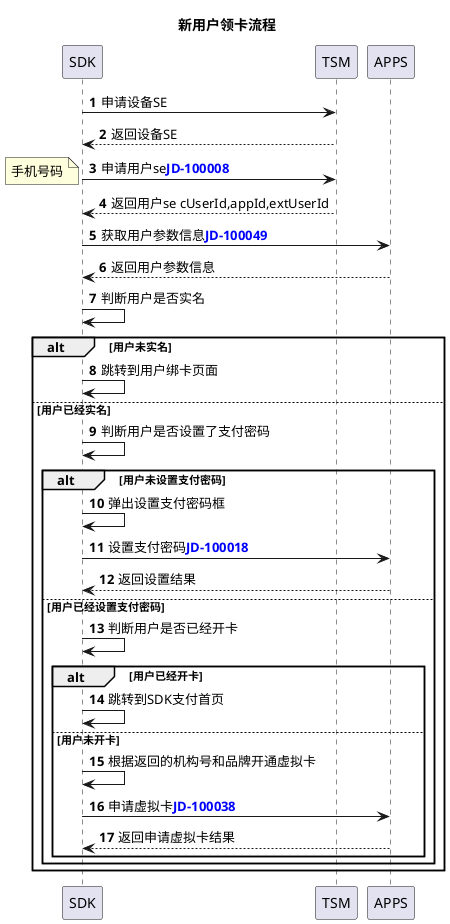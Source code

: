 @startuml
title:新用户领卡流程
autonumber
SDK->TSM:申请设备SE
TSM-->SDK:返回设备SE
SDK->TSM:申请用户se<font color=blue><b>JD-100008</font>
note left:手机号码
TSM-->SDK:返回用户se cUserId,appId,extUserId
SDK->APPS:获取用户参数信息<font color=blue><b>JD-100049</font>
APPS-->SDK:返回用户参数信息
SDK->SDK:判断用户是否实名
alt 用户未实名
SDK->SDK:跳转到用户绑卡页面
else 用户已经实名
SDK->SDK:判断用户是否设置了支付密码
alt 用户未设置支付密码
SDK->SDK:弹出设置支付密码框
SDK->APPS:设置支付密码<font color=blue><b>JD-100018</font>
APPS-->SDK:返回设置结果
else 用户已经设置支付密码
SDK->SDK:判断用户是否已经开卡
alt 用户已经开卡
SDK->SDK:跳转到SDK支付首页
else 用户未开卡
SDK->SDK:根据返回的机构号和品牌开通虚拟卡
SDK->APPS:申请虚拟卡<font color=blue><b>JD-100038</font>
APPS-->SDK:返回申请虚拟卡结果
end
end
end

@enduml